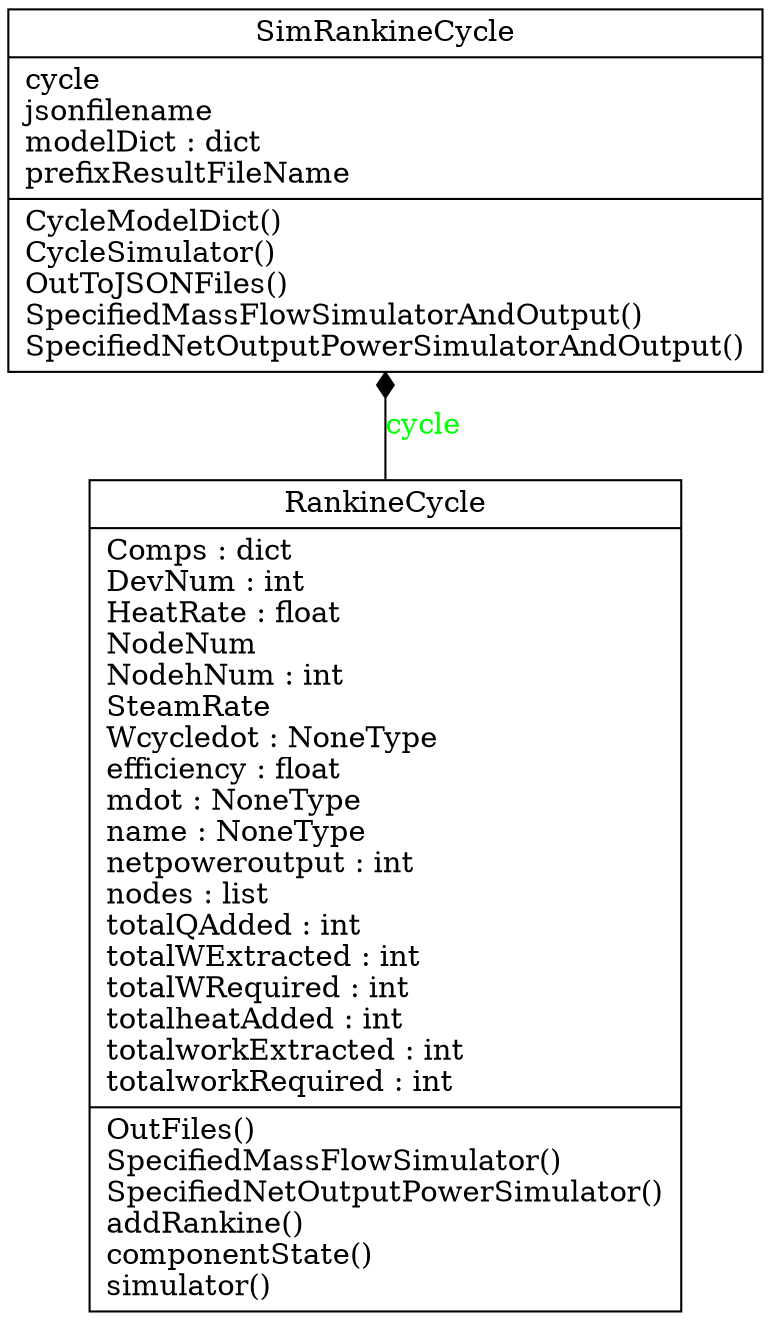 digraph "classes" {
charset="utf-8"
rankdir=BT
"0" [label="{RankineCycle|Comps : dict\lDevNum : int\lHeatRate : float\lNodeNum\lNodehNum : int\lSteamRate\lWcycledot : NoneType\lefficiency : float\lmdot : NoneType\lname : NoneType\lnetpoweroutput : int\lnodes : list\ltotalQAdded : int\ltotalWExtracted : int\ltotalWRequired : int\ltotalheatAdded : int\ltotalworkExtracted : int\ltotalworkRequired : int\l|OutFiles()\lSpecifiedMassFlowSimulator()\lSpecifiedNetOutputPowerSimulator()\laddRankine()\lcomponentState()\lsimulator()\l}", shape="record"];
"1" [label="{SimRankineCycle|cycle\ljsonfilename\lmodelDict : dict\lprefixResultFileName\l|CycleModelDict()\lCycleSimulator()\lOutToJSONFiles()\lSpecifiedMassFlowSimulatorAndOutput()\lSpecifiedNetOutputPowerSimulatorAndOutput()\l}", shape="record"];
"0" -> "1" [arrowhead="diamond", arrowtail="none", fontcolor="green", label="cycle", style="solid"];
}
